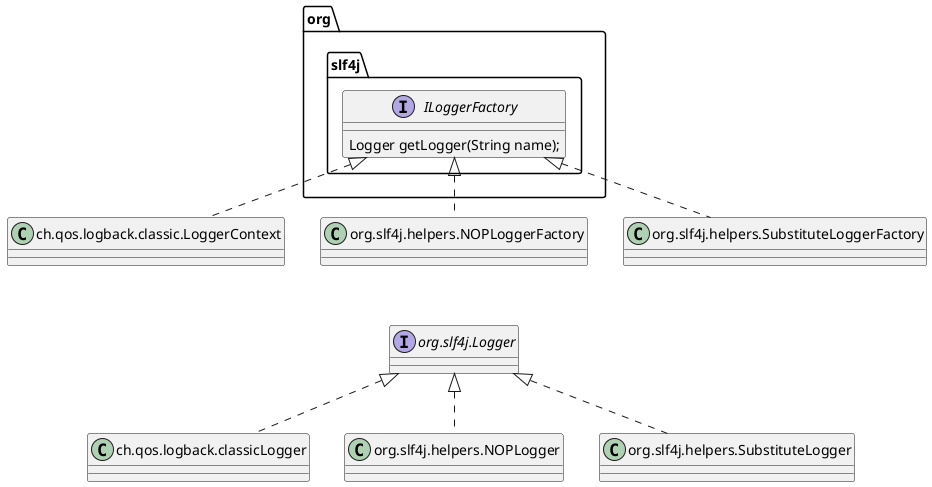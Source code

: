 @startuml

package org.slf4j {
    interface ILoggerFactory {
       Logger getLogger(String name);
    }
}

set namespaceSeparator none

class ch.qos.logback.classic.LoggerContext implements ILoggerFactory

class org.slf4j.helpers.NOPLoggerFactory implements ILoggerFactory

class org.slf4j.helpers.SubstituteLoggerFactory implements ILoggerFactory

org.slf4j.helpers.NOPLoggerFactory -[hidden]-> org.slf4j.Logger


interface org.slf4j.Logger

class ch.qos.logback.classicLogger implements org.slf4j.Logger

class org.slf4j.helpers.NOPLogger implements org.slf4j.Logger

class org.slf4j.helpers.SubstituteLogger implements org.slf4j.Logger


@enduml
